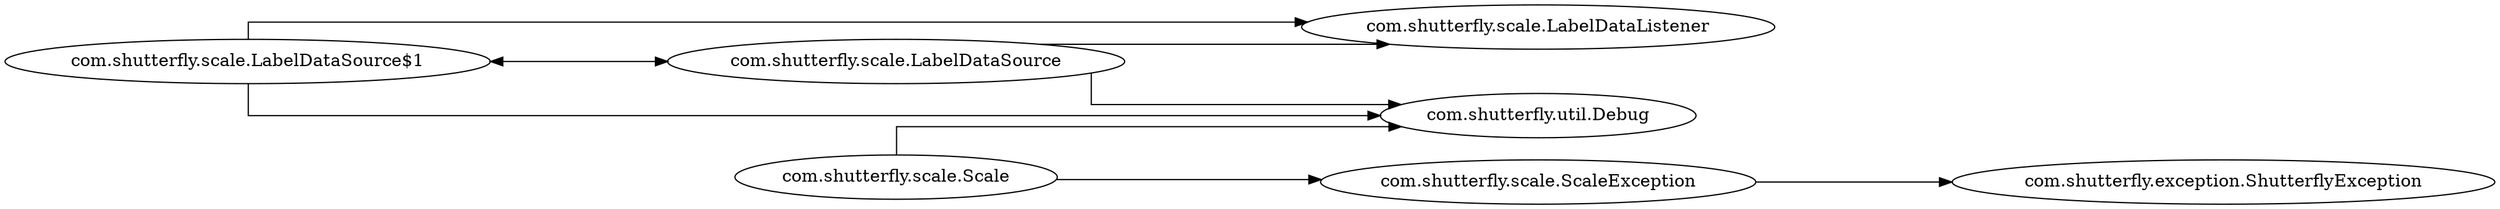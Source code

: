 digraph dependencyGraph {
 concentrate=true;
 rankdir="LR"; 
ranksep="2.0";
"com.shutterfly.scale.LabelDataListener"; 
"com.shutterfly.scale.LabelDataSource$1"; 
"com.shutterfly.scale.LabelDataSource$1"->"com.shutterfly.scale.LabelDataListener";
"com.shutterfly.scale.LabelDataSource$1"->"com.shutterfly.scale.LabelDataSource";
"com.shutterfly.scale.LabelDataSource$1"->"com.shutterfly.util.Debug";
"com.shutterfly.scale.LabelDataSource"; 
"com.shutterfly.scale.LabelDataSource"->"com.shutterfly.scale.LabelDataListener";
"com.shutterfly.scale.LabelDataSource"->"com.shutterfly.scale.LabelDataSource$1";
"com.shutterfly.scale.LabelDataSource"->"com.shutterfly.util.Debug";
"com.shutterfly.scale.Scale"; 
"com.shutterfly.scale.Scale"->"com.shutterfly.scale.ScaleException";
"com.shutterfly.scale.Scale"->"com.shutterfly.util.Debug";
"com.shutterfly.scale.ScaleException"; 
"com.shutterfly.scale.ScaleException"->"com.shutterfly.exception.ShutterflyException";
splines="ortho";
}